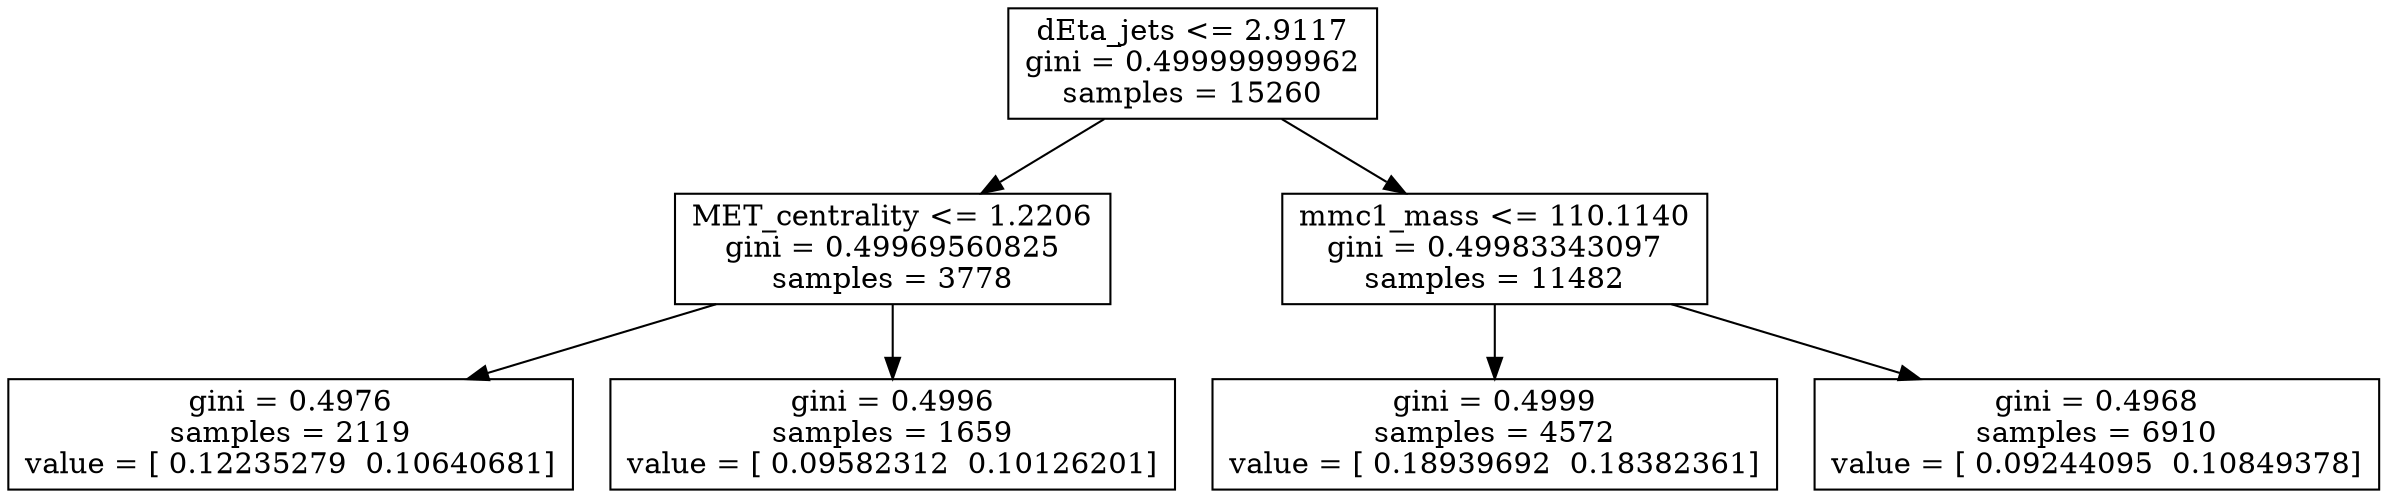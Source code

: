 digraph Tree {
0 [label="dEta_jets <= 2.9117\ngini = 0.49999999962\nsamples = 15260", shape="box"] ;
1 [label="MET_centrality <= 1.2206\ngini = 0.49969560825\nsamples = 3778", shape="box"] ;
0 -> 1 ;
2 [label="gini = 0.4976\nsamples = 2119\nvalue = [ 0.12235279  0.10640681]", shape="box"] ;
1 -> 2 ;
3 [label="gini = 0.4996\nsamples = 1659\nvalue = [ 0.09582312  0.10126201]", shape="box"] ;
1 -> 3 ;
4 [label="mmc1_mass <= 110.1140\ngini = 0.49983343097\nsamples = 11482", shape="box"] ;
0 -> 4 ;
5 [label="gini = 0.4999\nsamples = 4572\nvalue = [ 0.18939692  0.18382361]", shape="box"] ;
4 -> 5 ;
6 [label="gini = 0.4968\nsamples = 6910\nvalue = [ 0.09244095  0.10849378]", shape="box"] ;
4 -> 6 ;
}